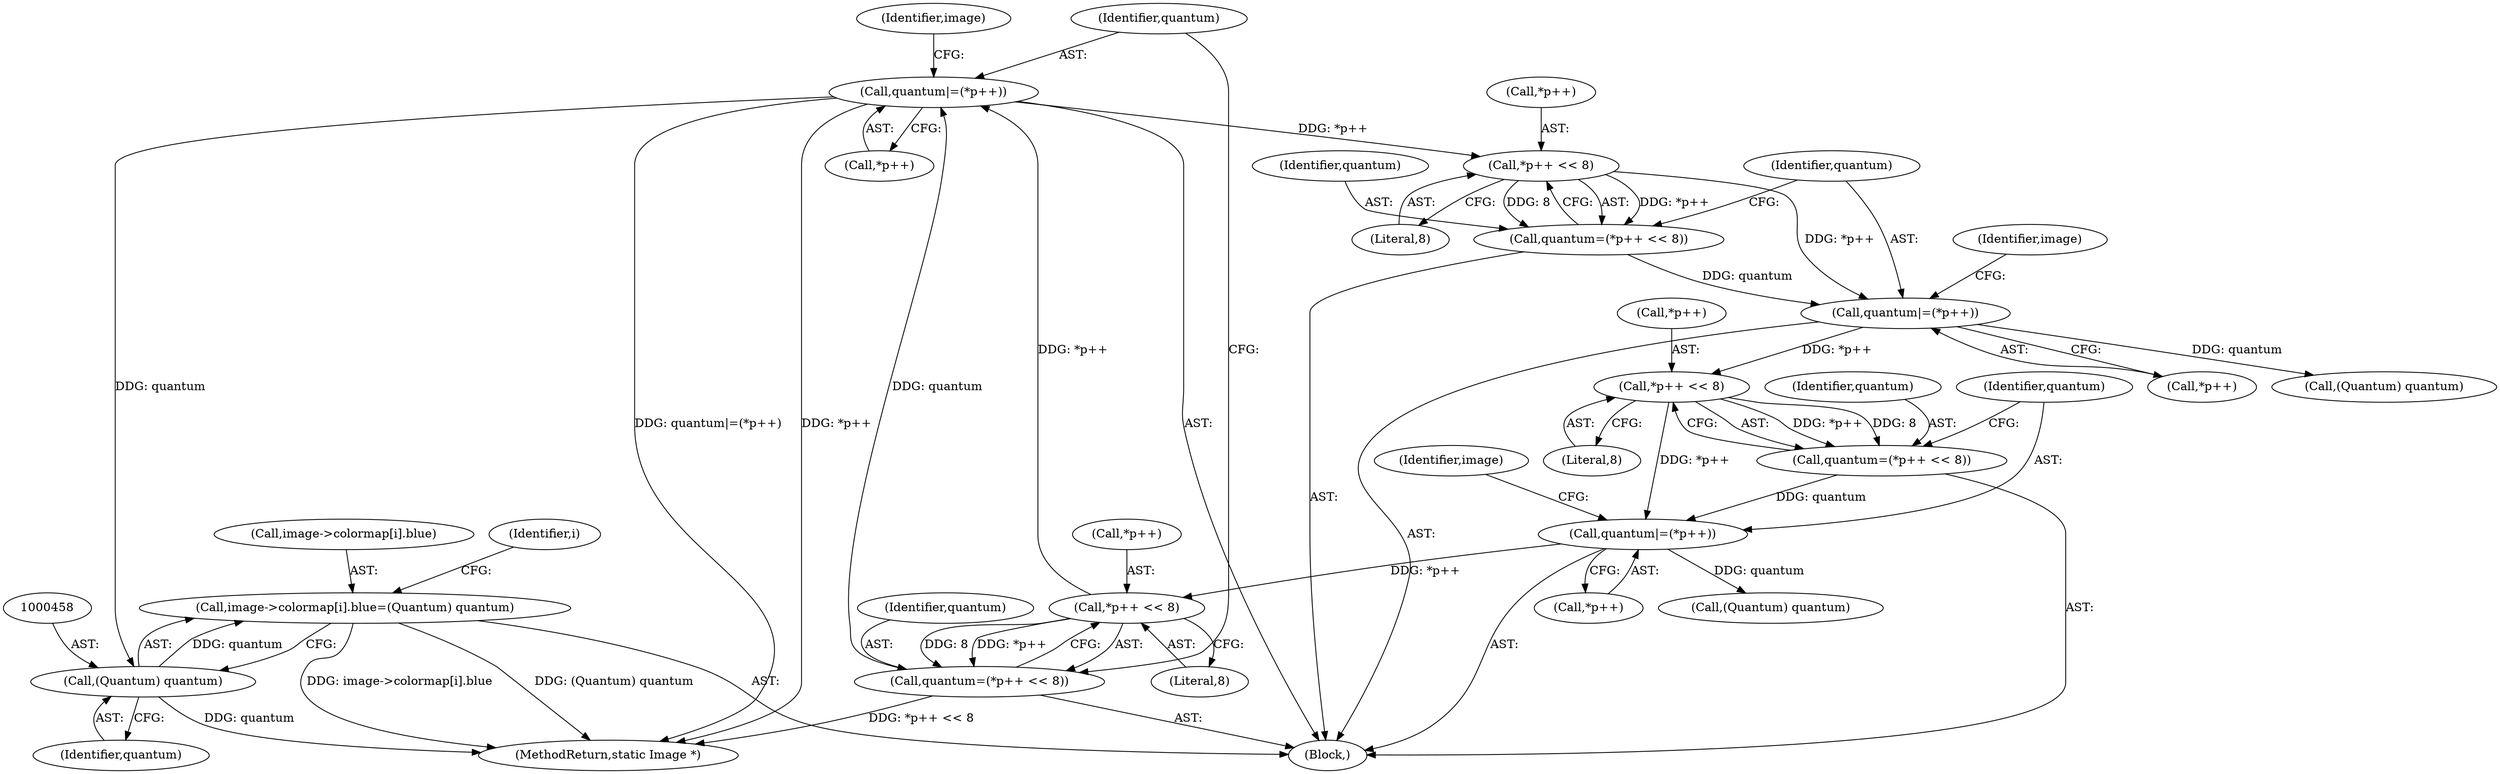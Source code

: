 digraph "0_ImageMagick_f6e9d0d9955e85bdd7540b251cd50d598dacc5e6_32@array" {
"1000449" [label="(Call,image->colormap[i].blue=(Quantum) quantum)"];
"1000457" [label="(Call,(Quantum) quantum)"];
"1000444" [label="(Call,quantum|=(*p++))"];
"1000437" [label="(Call,quantum=(*p++ << 8))"];
"1000439" [label="(Call,*p++ << 8)"];
"1000421" [label="(Call,quantum|=(*p++))"];
"1000414" [label="(Call,quantum=(*p++ << 8))"];
"1000416" [label="(Call,*p++ << 8)"];
"1000398" [label="(Call,quantum|=(*p++))"];
"1000391" [label="(Call,quantum=(*p++ << 8))"];
"1000393" [label="(Call,*p++ << 8)"];
"1000453" [label="(Identifier,image)"];
"1000437" [label="(Call,quantum=(*p++ << 8))"];
"1000391" [label="(Call,quantum=(*p++ << 8))"];
"1000439" [label="(Call,*p++ << 8)"];
"1000443" [label="(Literal,8)"];
"1000394" [label="(Call,*p++)"];
"1000392" [label="(Identifier,quantum)"];
"1000421" [label="(Call,quantum|=(*p++))"];
"1000449" [label="(Call,image->colormap[i].blue=(Quantum) quantum)"];
"1000420" [label="(Literal,8)"];
"1000440" [label="(Call,*p++)"];
"1000422" [label="(Identifier,quantum)"];
"1000407" [label="(Identifier,image)"];
"1000411" [label="(Call,(Quantum) quantum)"];
"1000398" [label="(Call,quantum|=(*p++))"];
"1000457" [label="(Call,(Quantum) quantum)"];
"1000434" [label="(Call,(Quantum) quantum)"];
"1000389" [label="(Identifier,i)"];
"1000390" [label="(Block,)"];
"1000459" [label="(Identifier,quantum)"];
"1000450" [label="(Call,image->colormap[i].blue)"];
"1000400" [label="(Call,*p++)"];
"1000415" [label="(Identifier,quantum)"];
"1000445" [label="(Identifier,quantum)"];
"1000665" [label="(MethodReturn,static Image *)"];
"1000414" [label="(Call,quantum=(*p++ << 8))"];
"1000444" [label="(Call,quantum|=(*p++))"];
"1000423" [label="(Call,*p++)"];
"1000397" [label="(Literal,8)"];
"1000393" [label="(Call,*p++ << 8)"];
"1000416" [label="(Call,*p++ << 8)"];
"1000430" [label="(Identifier,image)"];
"1000399" [label="(Identifier,quantum)"];
"1000438" [label="(Identifier,quantum)"];
"1000446" [label="(Call,*p++)"];
"1000417" [label="(Call,*p++)"];
"1000449" -> "1000390"  [label="AST: "];
"1000449" -> "1000457"  [label="CFG: "];
"1000450" -> "1000449"  [label="AST: "];
"1000457" -> "1000449"  [label="AST: "];
"1000389" -> "1000449"  [label="CFG: "];
"1000449" -> "1000665"  [label="DDG: (Quantum) quantum"];
"1000449" -> "1000665"  [label="DDG: image->colormap[i].blue"];
"1000457" -> "1000449"  [label="DDG: quantum"];
"1000457" -> "1000459"  [label="CFG: "];
"1000458" -> "1000457"  [label="AST: "];
"1000459" -> "1000457"  [label="AST: "];
"1000457" -> "1000665"  [label="DDG: quantum"];
"1000444" -> "1000457"  [label="DDG: quantum"];
"1000444" -> "1000390"  [label="AST: "];
"1000444" -> "1000446"  [label="CFG: "];
"1000445" -> "1000444"  [label="AST: "];
"1000446" -> "1000444"  [label="AST: "];
"1000453" -> "1000444"  [label="CFG: "];
"1000444" -> "1000665"  [label="DDG: *p++"];
"1000444" -> "1000665"  [label="DDG: quantum|=(*p++)"];
"1000444" -> "1000393"  [label="DDG: *p++"];
"1000437" -> "1000444"  [label="DDG: quantum"];
"1000439" -> "1000444"  [label="DDG: *p++"];
"1000437" -> "1000390"  [label="AST: "];
"1000437" -> "1000439"  [label="CFG: "];
"1000438" -> "1000437"  [label="AST: "];
"1000439" -> "1000437"  [label="AST: "];
"1000445" -> "1000437"  [label="CFG: "];
"1000437" -> "1000665"  [label="DDG: *p++ << 8"];
"1000439" -> "1000437"  [label="DDG: *p++"];
"1000439" -> "1000437"  [label="DDG: 8"];
"1000439" -> "1000443"  [label="CFG: "];
"1000440" -> "1000439"  [label="AST: "];
"1000443" -> "1000439"  [label="AST: "];
"1000421" -> "1000439"  [label="DDG: *p++"];
"1000421" -> "1000390"  [label="AST: "];
"1000421" -> "1000423"  [label="CFG: "];
"1000422" -> "1000421"  [label="AST: "];
"1000423" -> "1000421"  [label="AST: "];
"1000430" -> "1000421"  [label="CFG: "];
"1000414" -> "1000421"  [label="DDG: quantum"];
"1000416" -> "1000421"  [label="DDG: *p++"];
"1000421" -> "1000434"  [label="DDG: quantum"];
"1000414" -> "1000390"  [label="AST: "];
"1000414" -> "1000416"  [label="CFG: "];
"1000415" -> "1000414"  [label="AST: "];
"1000416" -> "1000414"  [label="AST: "];
"1000422" -> "1000414"  [label="CFG: "];
"1000416" -> "1000414"  [label="DDG: *p++"];
"1000416" -> "1000414"  [label="DDG: 8"];
"1000416" -> "1000420"  [label="CFG: "];
"1000417" -> "1000416"  [label="AST: "];
"1000420" -> "1000416"  [label="AST: "];
"1000398" -> "1000416"  [label="DDG: *p++"];
"1000398" -> "1000390"  [label="AST: "];
"1000398" -> "1000400"  [label="CFG: "];
"1000399" -> "1000398"  [label="AST: "];
"1000400" -> "1000398"  [label="AST: "];
"1000407" -> "1000398"  [label="CFG: "];
"1000391" -> "1000398"  [label="DDG: quantum"];
"1000393" -> "1000398"  [label="DDG: *p++"];
"1000398" -> "1000411"  [label="DDG: quantum"];
"1000391" -> "1000390"  [label="AST: "];
"1000391" -> "1000393"  [label="CFG: "];
"1000392" -> "1000391"  [label="AST: "];
"1000393" -> "1000391"  [label="AST: "];
"1000399" -> "1000391"  [label="CFG: "];
"1000393" -> "1000391"  [label="DDG: *p++"];
"1000393" -> "1000391"  [label="DDG: 8"];
"1000393" -> "1000397"  [label="CFG: "];
"1000394" -> "1000393"  [label="AST: "];
"1000397" -> "1000393"  [label="AST: "];
}
